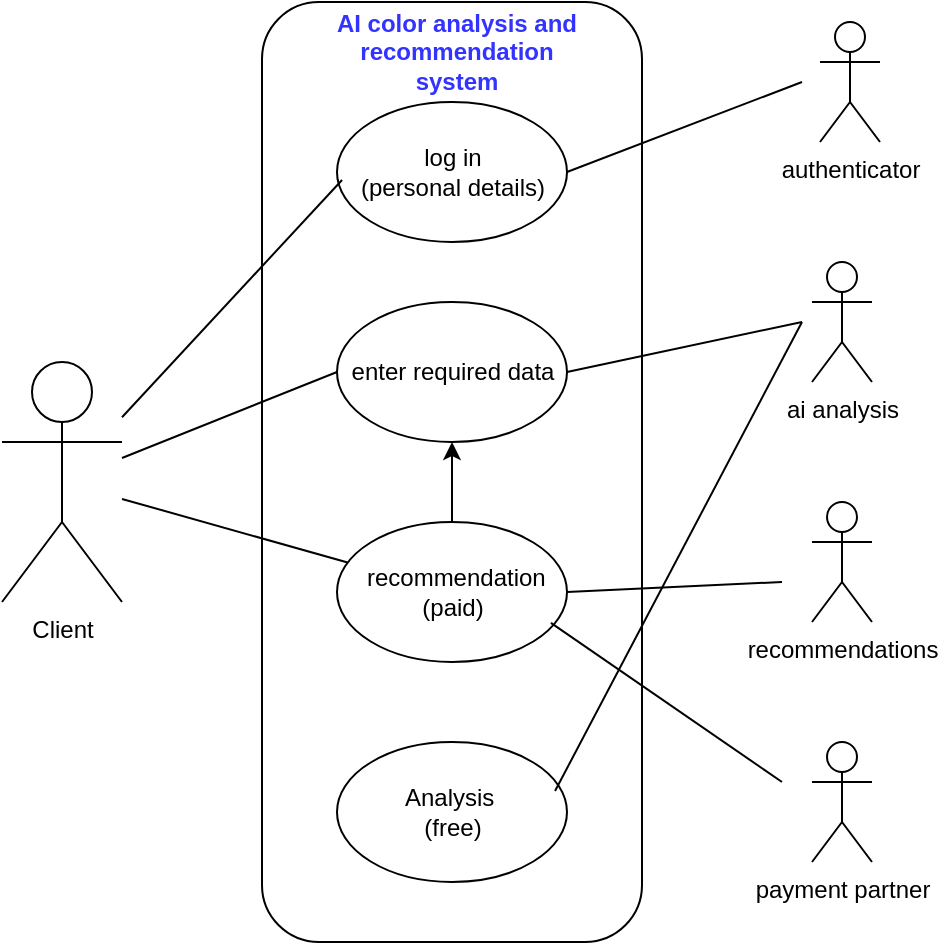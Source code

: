 <mxfile version="24.8.4">
  <diagram name="Page-1" id="1sQD76YVOnzZP8XWo56J">
    <mxGraphModel dx="792" dy="737" grid="1" gridSize="10" guides="1" tooltips="1" connect="1" arrows="1" fold="1" page="1" pageScale="1" pageWidth="850" pageHeight="1100" math="0" shadow="0">
      <root>
        <mxCell id="0" />
        <mxCell id="1" parent="0" />
        <mxCell id="YmTk-5XPmhIBzpGIvkfI-9" value="" style="rounded=1;whiteSpace=wrap;html=1;" vertex="1" parent="1">
          <mxGeometry x="160" y="110" width="190" height="470" as="geometry" />
        </mxCell>
        <mxCell id="YmTk-5XPmhIBzpGIvkfI-1" value="Client" style="shape=umlActor;verticalLabelPosition=bottom;verticalAlign=top;html=1;outlineConnect=0;" vertex="1" parent="1">
          <mxGeometry x="30" y="290" width="60" height="120" as="geometry" />
        </mxCell>
        <mxCell id="YmTk-5XPmhIBzpGIvkfI-4" value="authenticator" style="shape=umlActor;verticalLabelPosition=bottom;verticalAlign=top;html=1;outlineConnect=0;" vertex="1" parent="1">
          <mxGeometry x="439" y="120" width="30" height="60" as="geometry" />
        </mxCell>
        <mxCell id="YmTk-5XPmhIBzpGIvkfI-10" value="log in&lt;div&gt;(personal details)&lt;/div&gt;" style="ellipse;whiteSpace=wrap;html=1;" vertex="1" parent="1">
          <mxGeometry x="197.5" y="160" width="115" height="70" as="geometry" />
        </mxCell>
        <mxCell id="YmTk-5XPmhIBzpGIvkfI-11" value="enter required data" style="ellipse;whiteSpace=wrap;html=1;" vertex="1" parent="1">
          <mxGeometry x="197.5" y="260" width="115" height="70" as="geometry" />
        </mxCell>
        <mxCell id="YmTk-5XPmhIBzpGIvkfI-35" value="" style="edgeStyle=orthogonalEdgeStyle;rounded=0;orthogonalLoop=1;jettySize=auto;html=1;" edge="1" parent="1" source="YmTk-5XPmhIBzpGIvkfI-12" target="YmTk-5XPmhIBzpGIvkfI-11">
          <mxGeometry relative="1" as="geometry" />
        </mxCell>
        <mxCell id="YmTk-5XPmhIBzpGIvkfI-12" value="&amp;nbsp;recommendation (paid)" style="ellipse;whiteSpace=wrap;html=1;" vertex="1" parent="1">
          <mxGeometry x="197.5" y="370" width="115" height="70" as="geometry" />
        </mxCell>
        <mxCell id="YmTk-5XPmhIBzpGIvkfI-13" value="Analysis&amp;nbsp;&lt;div&gt;(free&lt;span style=&quot;background-color: initial;&quot;&gt;)&lt;/span&gt;&lt;/div&gt;" style="ellipse;whiteSpace=wrap;html=1;" vertex="1" parent="1">
          <mxGeometry x="197.5" y="480" width="115" height="70" as="geometry" />
        </mxCell>
        <mxCell id="YmTk-5XPmhIBzpGIvkfI-14" value="ai analysis" style="shape=umlActor;verticalLabelPosition=bottom;verticalAlign=top;html=1;outlineConnect=0;" vertex="1" parent="1">
          <mxGeometry x="435" y="240" width="30" height="60" as="geometry" />
        </mxCell>
        <mxCell id="YmTk-5XPmhIBzpGIvkfI-15" value="recommendations" style="shape=umlActor;verticalLabelPosition=bottom;verticalAlign=top;html=1;outlineConnect=0;" vertex="1" parent="1">
          <mxGeometry x="435" y="360" width="30" height="60" as="geometry" />
        </mxCell>
        <mxCell id="YmTk-5XPmhIBzpGIvkfI-16" value="payment partner" style="shape=umlActor;verticalLabelPosition=bottom;verticalAlign=top;html=1;outlineConnect=0;" vertex="1" parent="1">
          <mxGeometry x="435" y="480" width="30" height="60" as="geometry" />
        </mxCell>
        <mxCell id="YmTk-5XPmhIBzpGIvkfI-24" value="" style="endArrow=none;html=1;rounded=0;exitX=0.93;exitY=0.721;exitDx=0;exitDy=0;exitPerimeter=0;" edge="1" parent="1" source="YmTk-5XPmhIBzpGIvkfI-12">
          <mxGeometry width="50" height="50" relative="1" as="geometry">
            <mxPoint x="360" y="310" as="sourcePoint" />
            <mxPoint x="420" y="500" as="targetPoint" />
          </mxGeometry>
        </mxCell>
        <mxCell id="YmTk-5XPmhIBzpGIvkfI-25" value="" style="endArrow=none;html=1;rounded=0;exitX=1;exitY=0.5;exitDx=0;exitDy=0;" edge="1" parent="1" source="YmTk-5XPmhIBzpGIvkfI-12">
          <mxGeometry width="50" height="50" relative="1" as="geometry">
            <mxPoint x="330" y="200" as="sourcePoint" />
            <mxPoint x="420" y="400" as="targetPoint" />
          </mxGeometry>
        </mxCell>
        <mxCell id="YmTk-5XPmhIBzpGIvkfI-26" value="" style="endArrow=none;html=1;rounded=0;exitX=1;exitY=0.5;exitDx=0;exitDy=0;" edge="1" parent="1" source="YmTk-5XPmhIBzpGIvkfI-11">
          <mxGeometry width="50" height="50" relative="1" as="geometry">
            <mxPoint x="340" y="210" as="sourcePoint" />
            <mxPoint x="430" y="270" as="targetPoint" />
          </mxGeometry>
        </mxCell>
        <mxCell id="YmTk-5XPmhIBzpGIvkfI-27" value="" style="endArrow=none;html=1;rounded=0;exitX=0.948;exitY=0.35;exitDx=0;exitDy=0;exitPerimeter=0;" edge="1" parent="1" source="YmTk-5XPmhIBzpGIvkfI-13">
          <mxGeometry width="50" height="50" relative="1" as="geometry">
            <mxPoint x="323" y="305" as="sourcePoint" />
            <mxPoint x="430" y="270" as="targetPoint" />
          </mxGeometry>
        </mxCell>
        <mxCell id="YmTk-5XPmhIBzpGIvkfI-28" value="" style="endArrow=none;html=1;rounded=0;exitX=1;exitY=0.5;exitDx=0;exitDy=0;" edge="1" parent="1" source="YmTk-5XPmhIBzpGIvkfI-10">
          <mxGeometry width="50" height="50" relative="1" as="geometry">
            <mxPoint x="323" y="305" as="sourcePoint" />
            <mxPoint x="430" y="150" as="targetPoint" />
          </mxGeometry>
        </mxCell>
        <mxCell id="YmTk-5XPmhIBzpGIvkfI-29" value="" style="endArrow=none;html=1;rounded=0;entryX=0;entryY=0.5;entryDx=0;entryDy=0;" edge="1" parent="1" source="YmTk-5XPmhIBzpGIvkfI-1" target="YmTk-5XPmhIBzpGIvkfI-11">
          <mxGeometry width="50" height="50" relative="1" as="geometry">
            <mxPoint x="180" y="360" as="sourcePoint" />
            <mxPoint x="230" y="310" as="targetPoint" />
          </mxGeometry>
        </mxCell>
        <mxCell id="YmTk-5XPmhIBzpGIvkfI-30" value="" style="endArrow=none;html=1;rounded=0;" edge="1" parent="1" source="YmTk-5XPmhIBzpGIvkfI-1" target="YmTk-5XPmhIBzpGIvkfI-12">
          <mxGeometry width="50" height="50" relative="1" as="geometry">
            <mxPoint x="100" y="340" as="sourcePoint" />
            <mxPoint x="208" y="305" as="targetPoint" />
          </mxGeometry>
        </mxCell>
        <mxCell id="YmTk-5XPmhIBzpGIvkfI-32" value="" style="endArrow=none;html=1;rounded=0;entryX=0.022;entryY=0.557;entryDx=0;entryDy=0;entryPerimeter=0;" edge="1" parent="1" source="YmTk-5XPmhIBzpGIvkfI-1" target="YmTk-5XPmhIBzpGIvkfI-10">
          <mxGeometry width="50" height="50" relative="1" as="geometry">
            <mxPoint x="180" y="360" as="sourcePoint" />
            <mxPoint x="230" y="310" as="targetPoint" />
          </mxGeometry>
        </mxCell>
        <mxCell id="YmTk-5XPmhIBzpGIvkfI-34" value="AI color analysis and recommendation system" style="text;strokeColor=none;align=center;fillColor=none;html=1;verticalAlign=middle;whiteSpace=wrap;rounded=0;fontStyle=1;fontColor=#3333FF;" vertex="1" parent="1">
          <mxGeometry x="195" y="120" width="125" height="30" as="geometry" />
        </mxCell>
      </root>
    </mxGraphModel>
  </diagram>
</mxfile>

